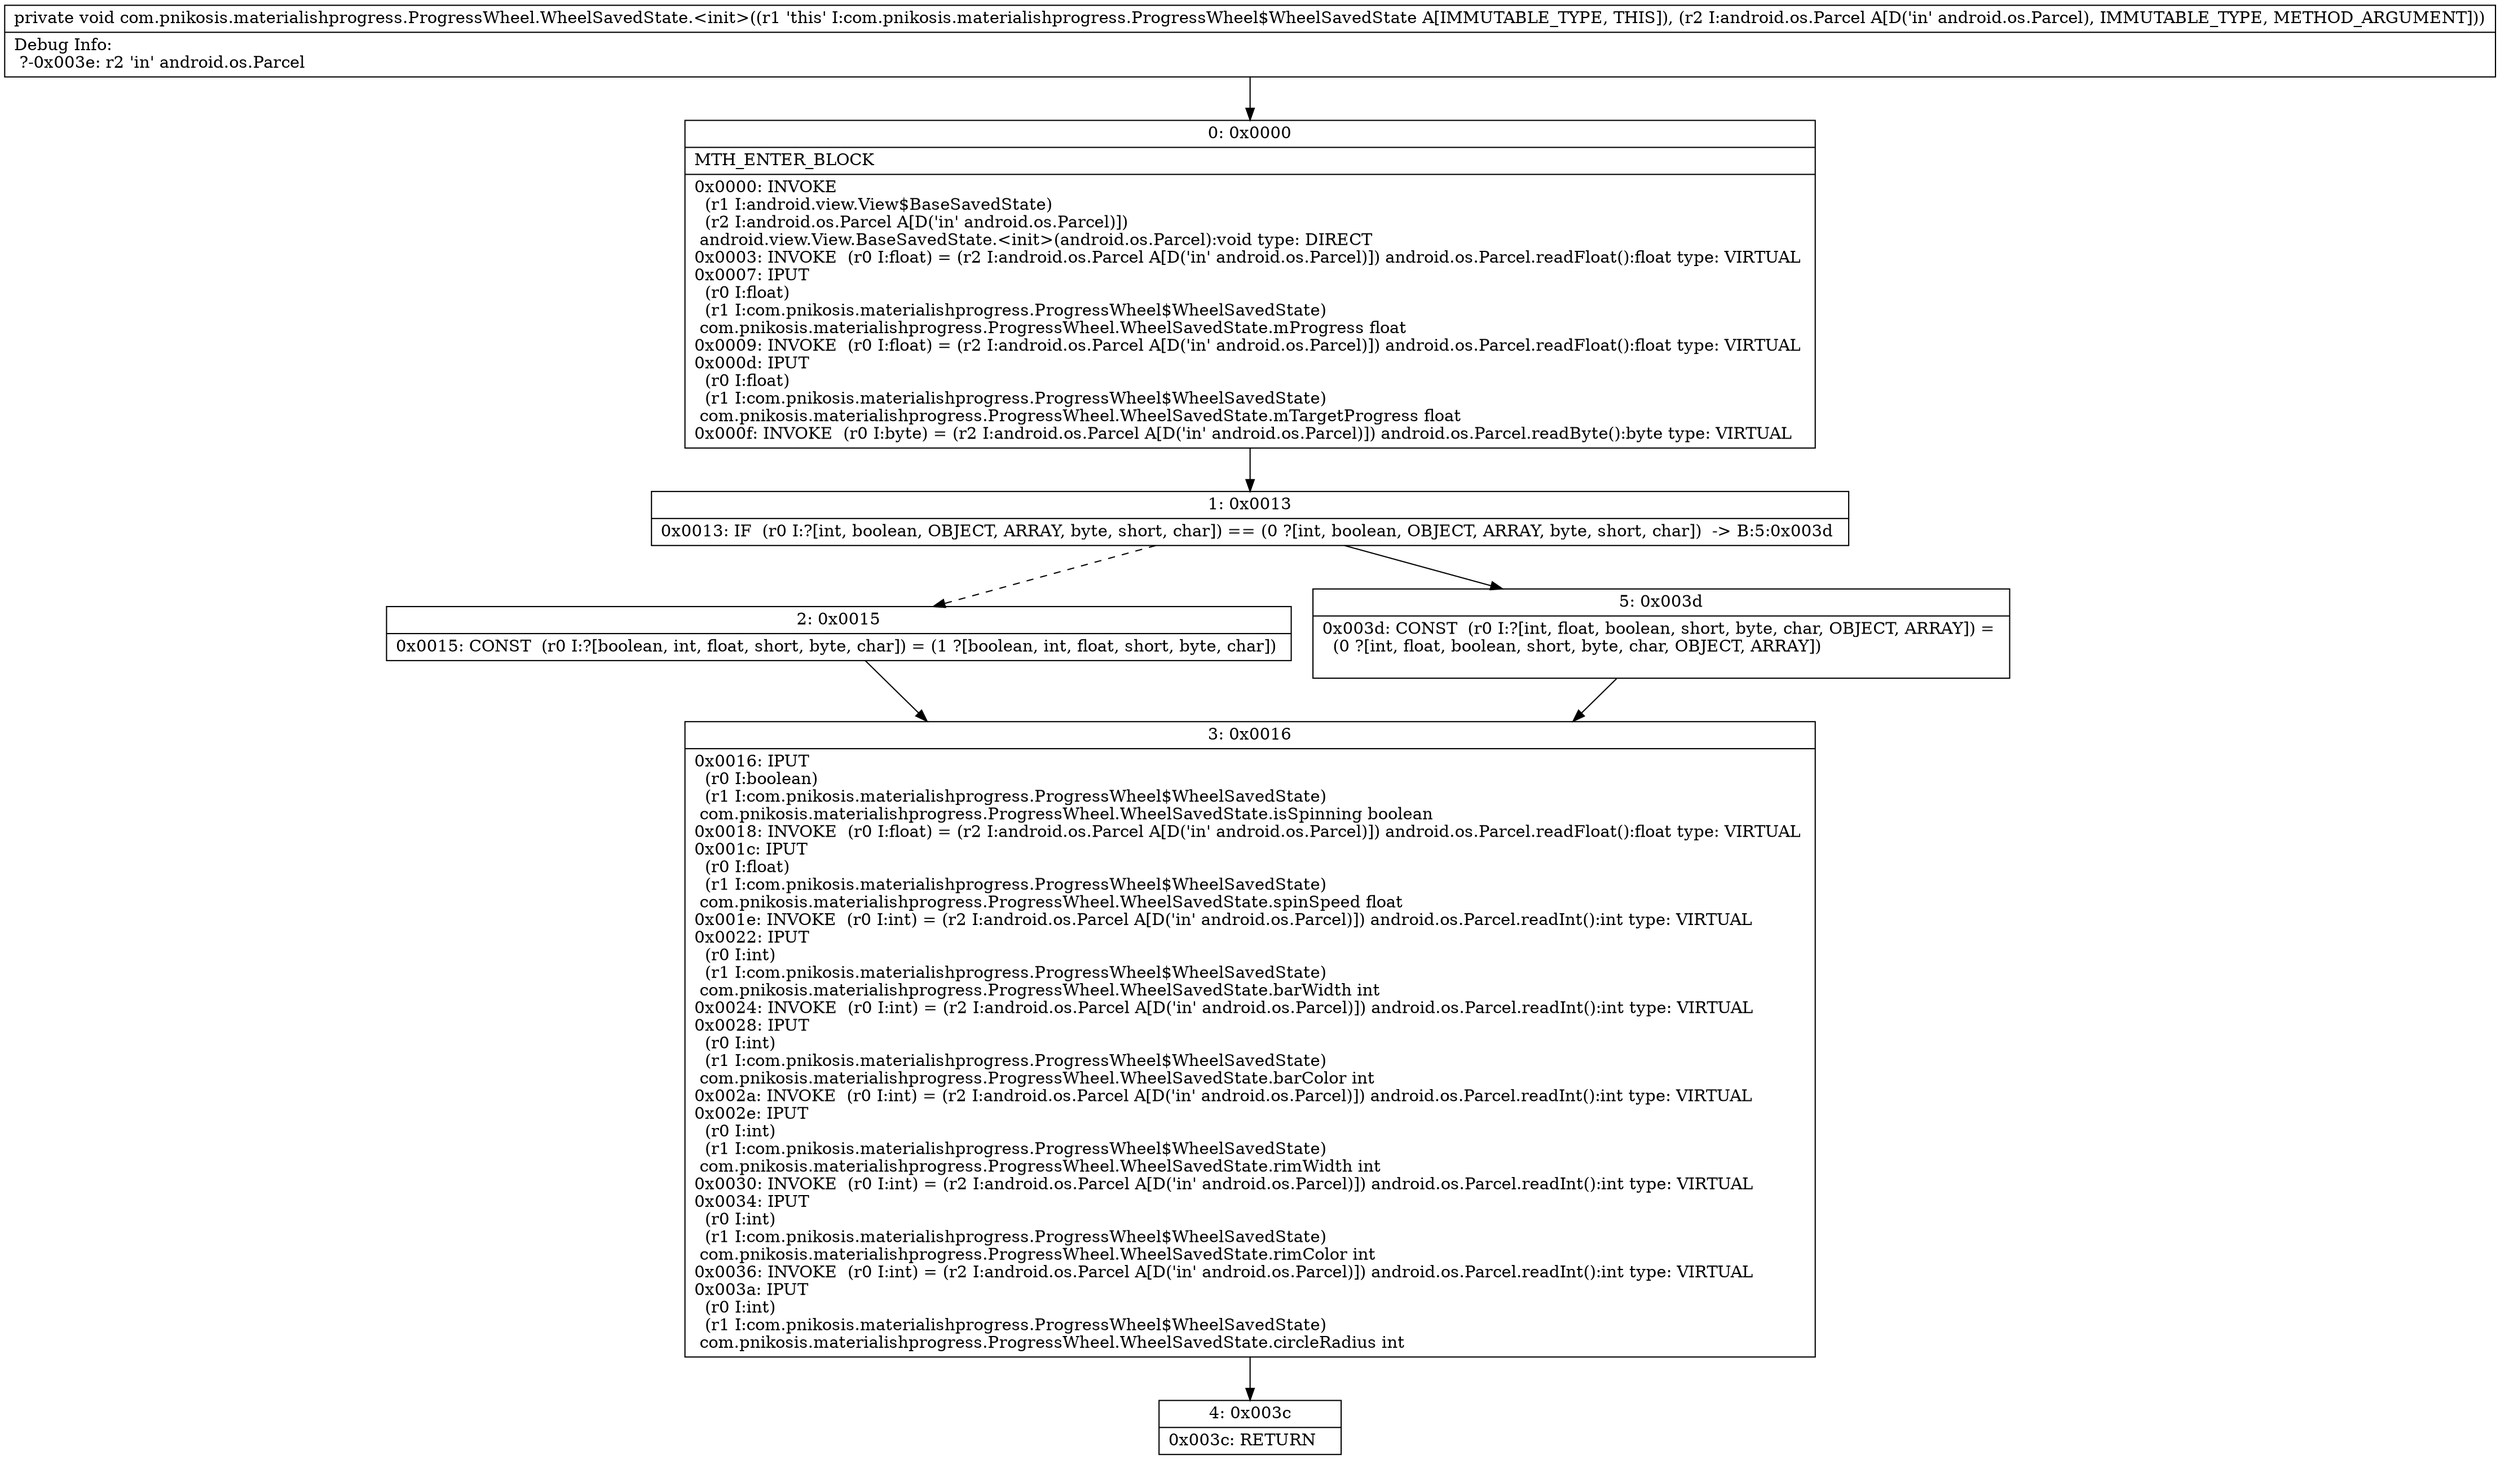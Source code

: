 digraph "CFG forcom.pnikosis.materialishprogress.ProgressWheel.WheelSavedState.\<init\>(Landroid\/os\/Parcel;)V" {
Node_0 [shape=record,label="{0\:\ 0x0000|MTH_ENTER_BLOCK\l|0x0000: INVOKE  \l  (r1 I:android.view.View$BaseSavedState)\l  (r2 I:android.os.Parcel A[D('in' android.os.Parcel)])\l android.view.View.BaseSavedState.\<init\>(android.os.Parcel):void type: DIRECT \l0x0003: INVOKE  (r0 I:float) = (r2 I:android.os.Parcel A[D('in' android.os.Parcel)]) android.os.Parcel.readFloat():float type: VIRTUAL \l0x0007: IPUT  \l  (r0 I:float)\l  (r1 I:com.pnikosis.materialishprogress.ProgressWheel$WheelSavedState)\l com.pnikosis.materialishprogress.ProgressWheel.WheelSavedState.mProgress float \l0x0009: INVOKE  (r0 I:float) = (r2 I:android.os.Parcel A[D('in' android.os.Parcel)]) android.os.Parcel.readFloat():float type: VIRTUAL \l0x000d: IPUT  \l  (r0 I:float)\l  (r1 I:com.pnikosis.materialishprogress.ProgressWheel$WheelSavedState)\l com.pnikosis.materialishprogress.ProgressWheel.WheelSavedState.mTargetProgress float \l0x000f: INVOKE  (r0 I:byte) = (r2 I:android.os.Parcel A[D('in' android.os.Parcel)]) android.os.Parcel.readByte():byte type: VIRTUAL \l}"];
Node_1 [shape=record,label="{1\:\ 0x0013|0x0013: IF  (r0 I:?[int, boolean, OBJECT, ARRAY, byte, short, char]) == (0 ?[int, boolean, OBJECT, ARRAY, byte, short, char])  \-\> B:5:0x003d \l}"];
Node_2 [shape=record,label="{2\:\ 0x0015|0x0015: CONST  (r0 I:?[boolean, int, float, short, byte, char]) = (1 ?[boolean, int, float, short, byte, char]) \l}"];
Node_3 [shape=record,label="{3\:\ 0x0016|0x0016: IPUT  \l  (r0 I:boolean)\l  (r1 I:com.pnikosis.materialishprogress.ProgressWheel$WheelSavedState)\l com.pnikosis.materialishprogress.ProgressWheel.WheelSavedState.isSpinning boolean \l0x0018: INVOKE  (r0 I:float) = (r2 I:android.os.Parcel A[D('in' android.os.Parcel)]) android.os.Parcel.readFloat():float type: VIRTUAL \l0x001c: IPUT  \l  (r0 I:float)\l  (r1 I:com.pnikosis.materialishprogress.ProgressWheel$WheelSavedState)\l com.pnikosis.materialishprogress.ProgressWheel.WheelSavedState.spinSpeed float \l0x001e: INVOKE  (r0 I:int) = (r2 I:android.os.Parcel A[D('in' android.os.Parcel)]) android.os.Parcel.readInt():int type: VIRTUAL \l0x0022: IPUT  \l  (r0 I:int)\l  (r1 I:com.pnikosis.materialishprogress.ProgressWheel$WheelSavedState)\l com.pnikosis.materialishprogress.ProgressWheel.WheelSavedState.barWidth int \l0x0024: INVOKE  (r0 I:int) = (r2 I:android.os.Parcel A[D('in' android.os.Parcel)]) android.os.Parcel.readInt():int type: VIRTUAL \l0x0028: IPUT  \l  (r0 I:int)\l  (r1 I:com.pnikosis.materialishprogress.ProgressWheel$WheelSavedState)\l com.pnikosis.materialishprogress.ProgressWheel.WheelSavedState.barColor int \l0x002a: INVOKE  (r0 I:int) = (r2 I:android.os.Parcel A[D('in' android.os.Parcel)]) android.os.Parcel.readInt():int type: VIRTUAL \l0x002e: IPUT  \l  (r0 I:int)\l  (r1 I:com.pnikosis.materialishprogress.ProgressWheel$WheelSavedState)\l com.pnikosis.materialishprogress.ProgressWheel.WheelSavedState.rimWidth int \l0x0030: INVOKE  (r0 I:int) = (r2 I:android.os.Parcel A[D('in' android.os.Parcel)]) android.os.Parcel.readInt():int type: VIRTUAL \l0x0034: IPUT  \l  (r0 I:int)\l  (r1 I:com.pnikosis.materialishprogress.ProgressWheel$WheelSavedState)\l com.pnikosis.materialishprogress.ProgressWheel.WheelSavedState.rimColor int \l0x0036: INVOKE  (r0 I:int) = (r2 I:android.os.Parcel A[D('in' android.os.Parcel)]) android.os.Parcel.readInt():int type: VIRTUAL \l0x003a: IPUT  \l  (r0 I:int)\l  (r1 I:com.pnikosis.materialishprogress.ProgressWheel$WheelSavedState)\l com.pnikosis.materialishprogress.ProgressWheel.WheelSavedState.circleRadius int \l}"];
Node_4 [shape=record,label="{4\:\ 0x003c|0x003c: RETURN   \l}"];
Node_5 [shape=record,label="{5\:\ 0x003d|0x003d: CONST  (r0 I:?[int, float, boolean, short, byte, char, OBJECT, ARRAY]) = \l  (0 ?[int, float, boolean, short, byte, char, OBJECT, ARRAY])\l \l}"];
MethodNode[shape=record,label="{private void com.pnikosis.materialishprogress.ProgressWheel.WheelSavedState.\<init\>((r1 'this' I:com.pnikosis.materialishprogress.ProgressWheel$WheelSavedState A[IMMUTABLE_TYPE, THIS]), (r2 I:android.os.Parcel A[D('in' android.os.Parcel), IMMUTABLE_TYPE, METHOD_ARGUMENT]))  | Debug Info:\l  ?\-0x003e: r2 'in' android.os.Parcel\l}"];
MethodNode -> Node_0;
Node_0 -> Node_1;
Node_1 -> Node_2[style=dashed];
Node_1 -> Node_5;
Node_2 -> Node_3;
Node_3 -> Node_4;
Node_5 -> Node_3;
}

